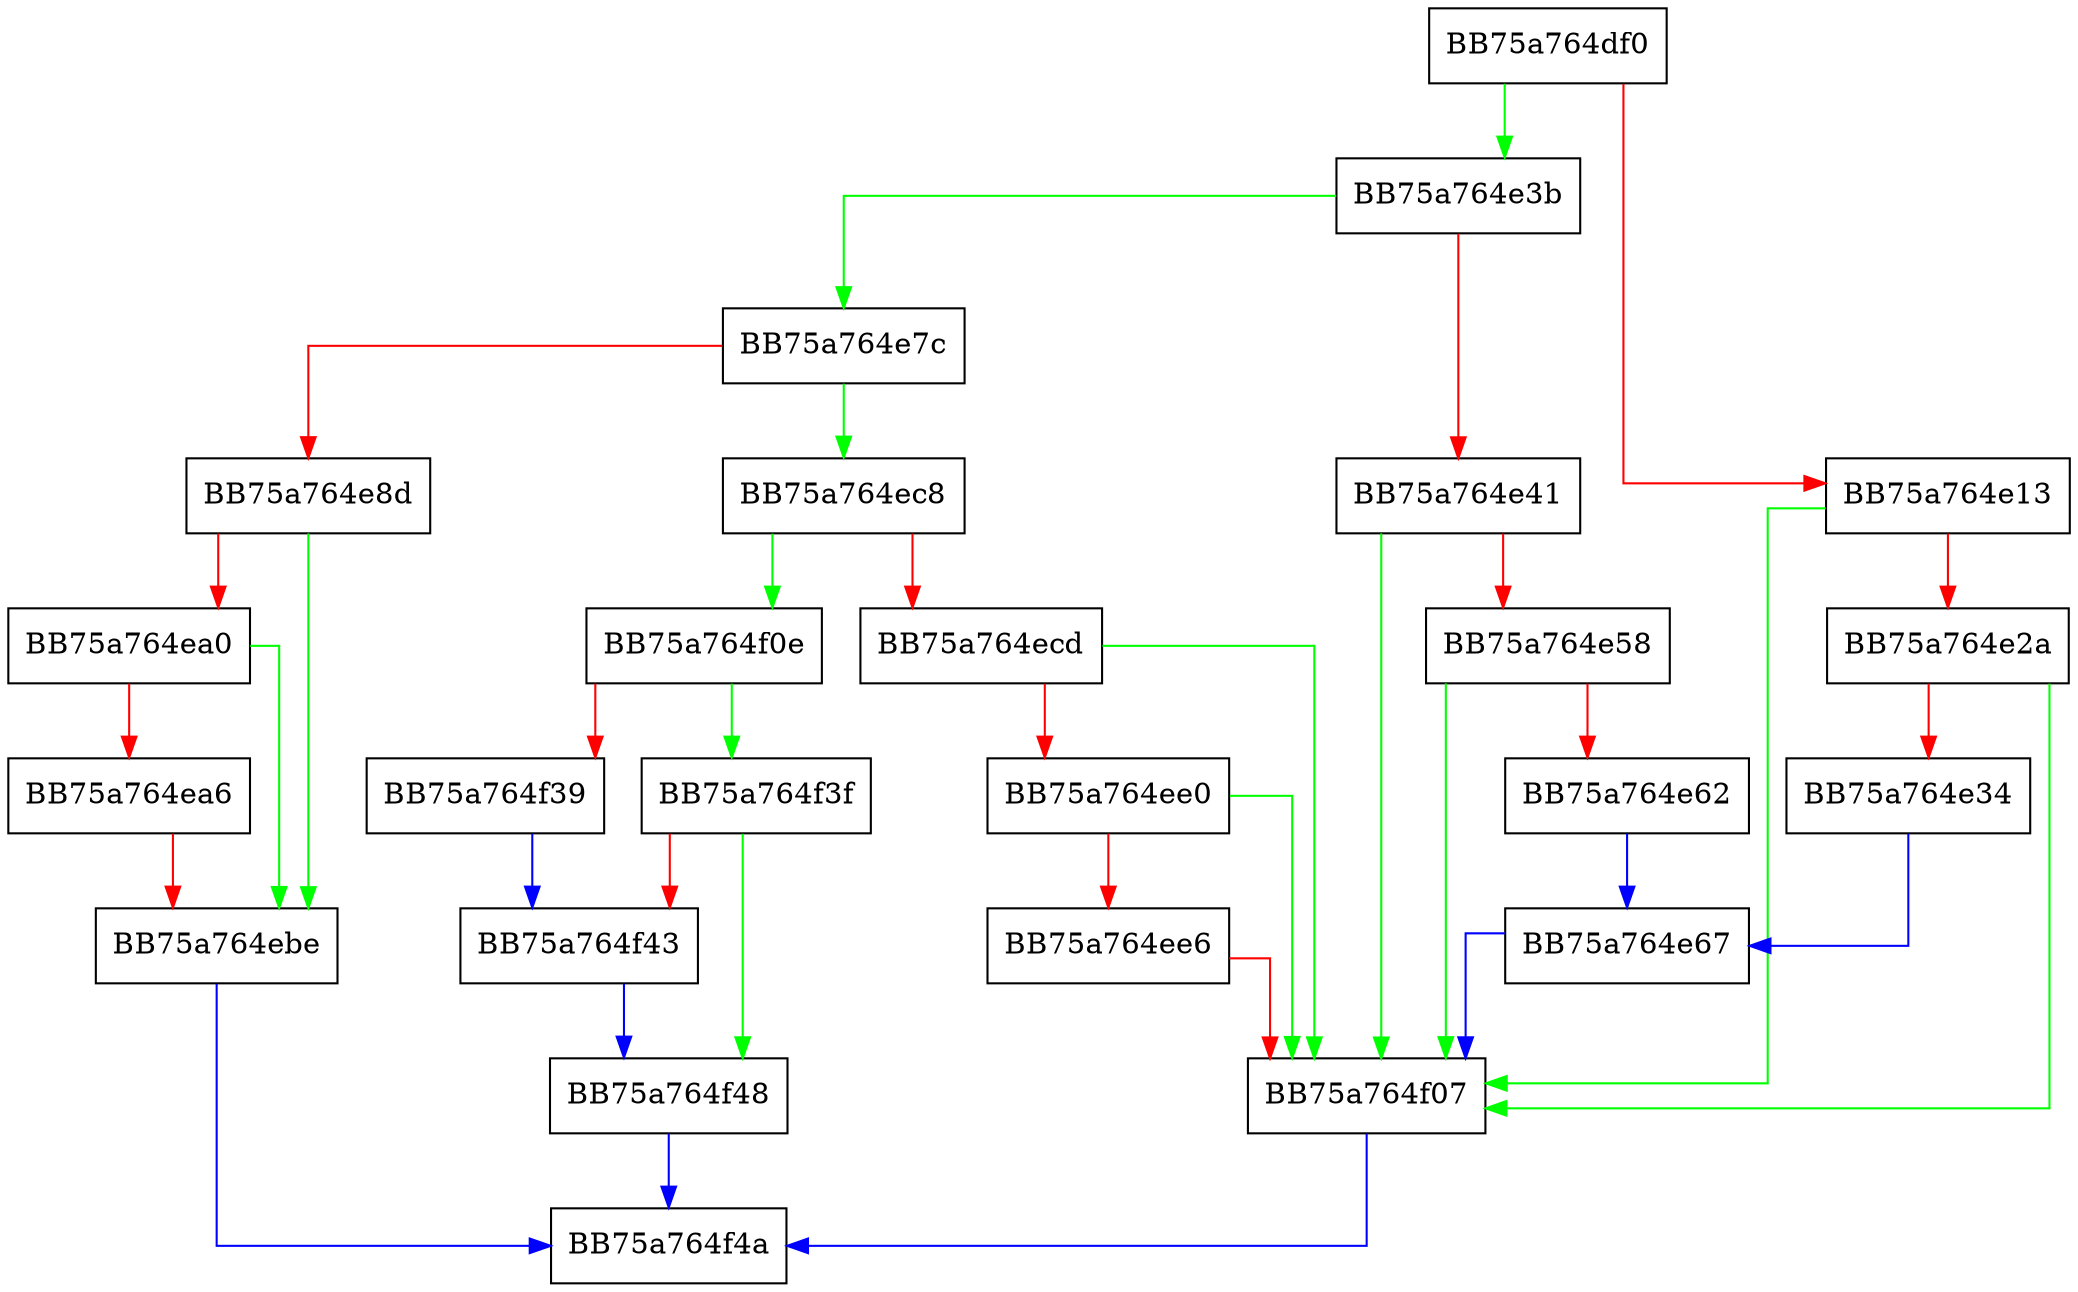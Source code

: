 digraph AdaptScanToLatestVersion {
  node [shape="box"];
  graph [splines=ortho];
  BB75a764df0 -> BB75a764e3b [color="green"];
  BB75a764df0 -> BB75a764e13 [color="red"];
  BB75a764e13 -> BB75a764f07 [color="green"];
  BB75a764e13 -> BB75a764e2a [color="red"];
  BB75a764e2a -> BB75a764f07 [color="green"];
  BB75a764e2a -> BB75a764e34 [color="red"];
  BB75a764e34 -> BB75a764e67 [color="blue"];
  BB75a764e3b -> BB75a764e7c [color="green"];
  BB75a764e3b -> BB75a764e41 [color="red"];
  BB75a764e41 -> BB75a764f07 [color="green"];
  BB75a764e41 -> BB75a764e58 [color="red"];
  BB75a764e58 -> BB75a764f07 [color="green"];
  BB75a764e58 -> BB75a764e62 [color="red"];
  BB75a764e62 -> BB75a764e67 [color="blue"];
  BB75a764e67 -> BB75a764f07 [color="blue"];
  BB75a764e7c -> BB75a764ec8 [color="green"];
  BB75a764e7c -> BB75a764e8d [color="red"];
  BB75a764e8d -> BB75a764ebe [color="green"];
  BB75a764e8d -> BB75a764ea0 [color="red"];
  BB75a764ea0 -> BB75a764ebe [color="green"];
  BB75a764ea0 -> BB75a764ea6 [color="red"];
  BB75a764ea6 -> BB75a764ebe [color="red"];
  BB75a764ebe -> BB75a764f4a [color="blue"];
  BB75a764ec8 -> BB75a764f0e [color="green"];
  BB75a764ec8 -> BB75a764ecd [color="red"];
  BB75a764ecd -> BB75a764f07 [color="green"];
  BB75a764ecd -> BB75a764ee0 [color="red"];
  BB75a764ee0 -> BB75a764f07 [color="green"];
  BB75a764ee0 -> BB75a764ee6 [color="red"];
  BB75a764ee6 -> BB75a764f07 [color="red"];
  BB75a764f07 -> BB75a764f4a [color="blue"];
  BB75a764f0e -> BB75a764f3f [color="green"];
  BB75a764f0e -> BB75a764f39 [color="red"];
  BB75a764f39 -> BB75a764f43 [color="blue"];
  BB75a764f3f -> BB75a764f48 [color="green"];
  BB75a764f3f -> BB75a764f43 [color="red"];
  BB75a764f43 -> BB75a764f48 [color="blue"];
  BB75a764f48 -> BB75a764f4a [color="blue"];
}